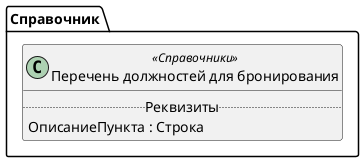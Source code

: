 ﻿@startuml ПереченьДолжностейДляБронированияГраждан
'!include templates.wsd
'..\include templates.wsd
class Справочник.ПереченьДолжностейДляБронированияГраждан as "Перечень должностей для бронирования" <<Справочники>>
{
..Реквизиты..
ОписаниеПункта : Строка
}
@enduml
